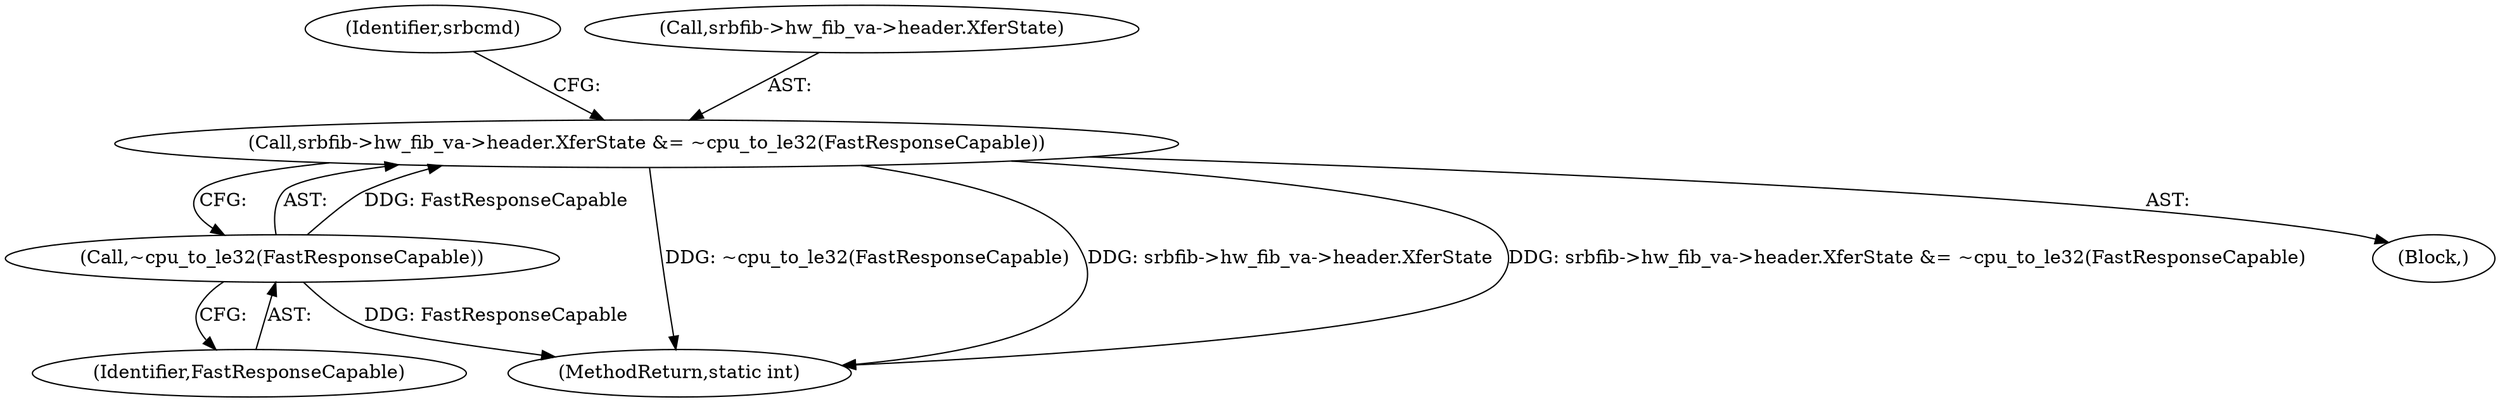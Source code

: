 digraph "0_linux_b4789b8e6be3151a955ade74872822f30e8cd914@pointer" {
"1000192" [label="(Call,srbfib->hw_fib_va->header.XferState &= ~cpu_to_le32(FastResponseCapable))"];
"1000200" [label="(Call,~cpu_to_le32(FastResponseCapable))"];
"1000200" [label="(Call,~cpu_to_le32(FastResponseCapable))"];
"1000201" [label="(Identifier,FastResponseCapable)"];
"1001485" [label="(MethodReturn,static int)"];
"1000203" [label="(Identifier,srbcmd)"];
"1000193" [label="(Call,srbfib->hw_fib_va->header.XferState)"];
"1000118" [label="(Block,)"];
"1000192" [label="(Call,srbfib->hw_fib_va->header.XferState &= ~cpu_to_le32(FastResponseCapable))"];
"1000192" -> "1000118"  [label="AST: "];
"1000192" -> "1000200"  [label="CFG: "];
"1000193" -> "1000192"  [label="AST: "];
"1000200" -> "1000192"  [label="AST: "];
"1000203" -> "1000192"  [label="CFG: "];
"1000192" -> "1001485"  [label="DDG: ~cpu_to_le32(FastResponseCapable)"];
"1000192" -> "1001485"  [label="DDG: srbfib->hw_fib_va->header.XferState"];
"1000192" -> "1001485"  [label="DDG: srbfib->hw_fib_va->header.XferState &= ~cpu_to_le32(FastResponseCapable)"];
"1000200" -> "1000192"  [label="DDG: FastResponseCapable"];
"1000200" -> "1000201"  [label="CFG: "];
"1000201" -> "1000200"  [label="AST: "];
"1000200" -> "1001485"  [label="DDG: FastResponseCapable"];
}
